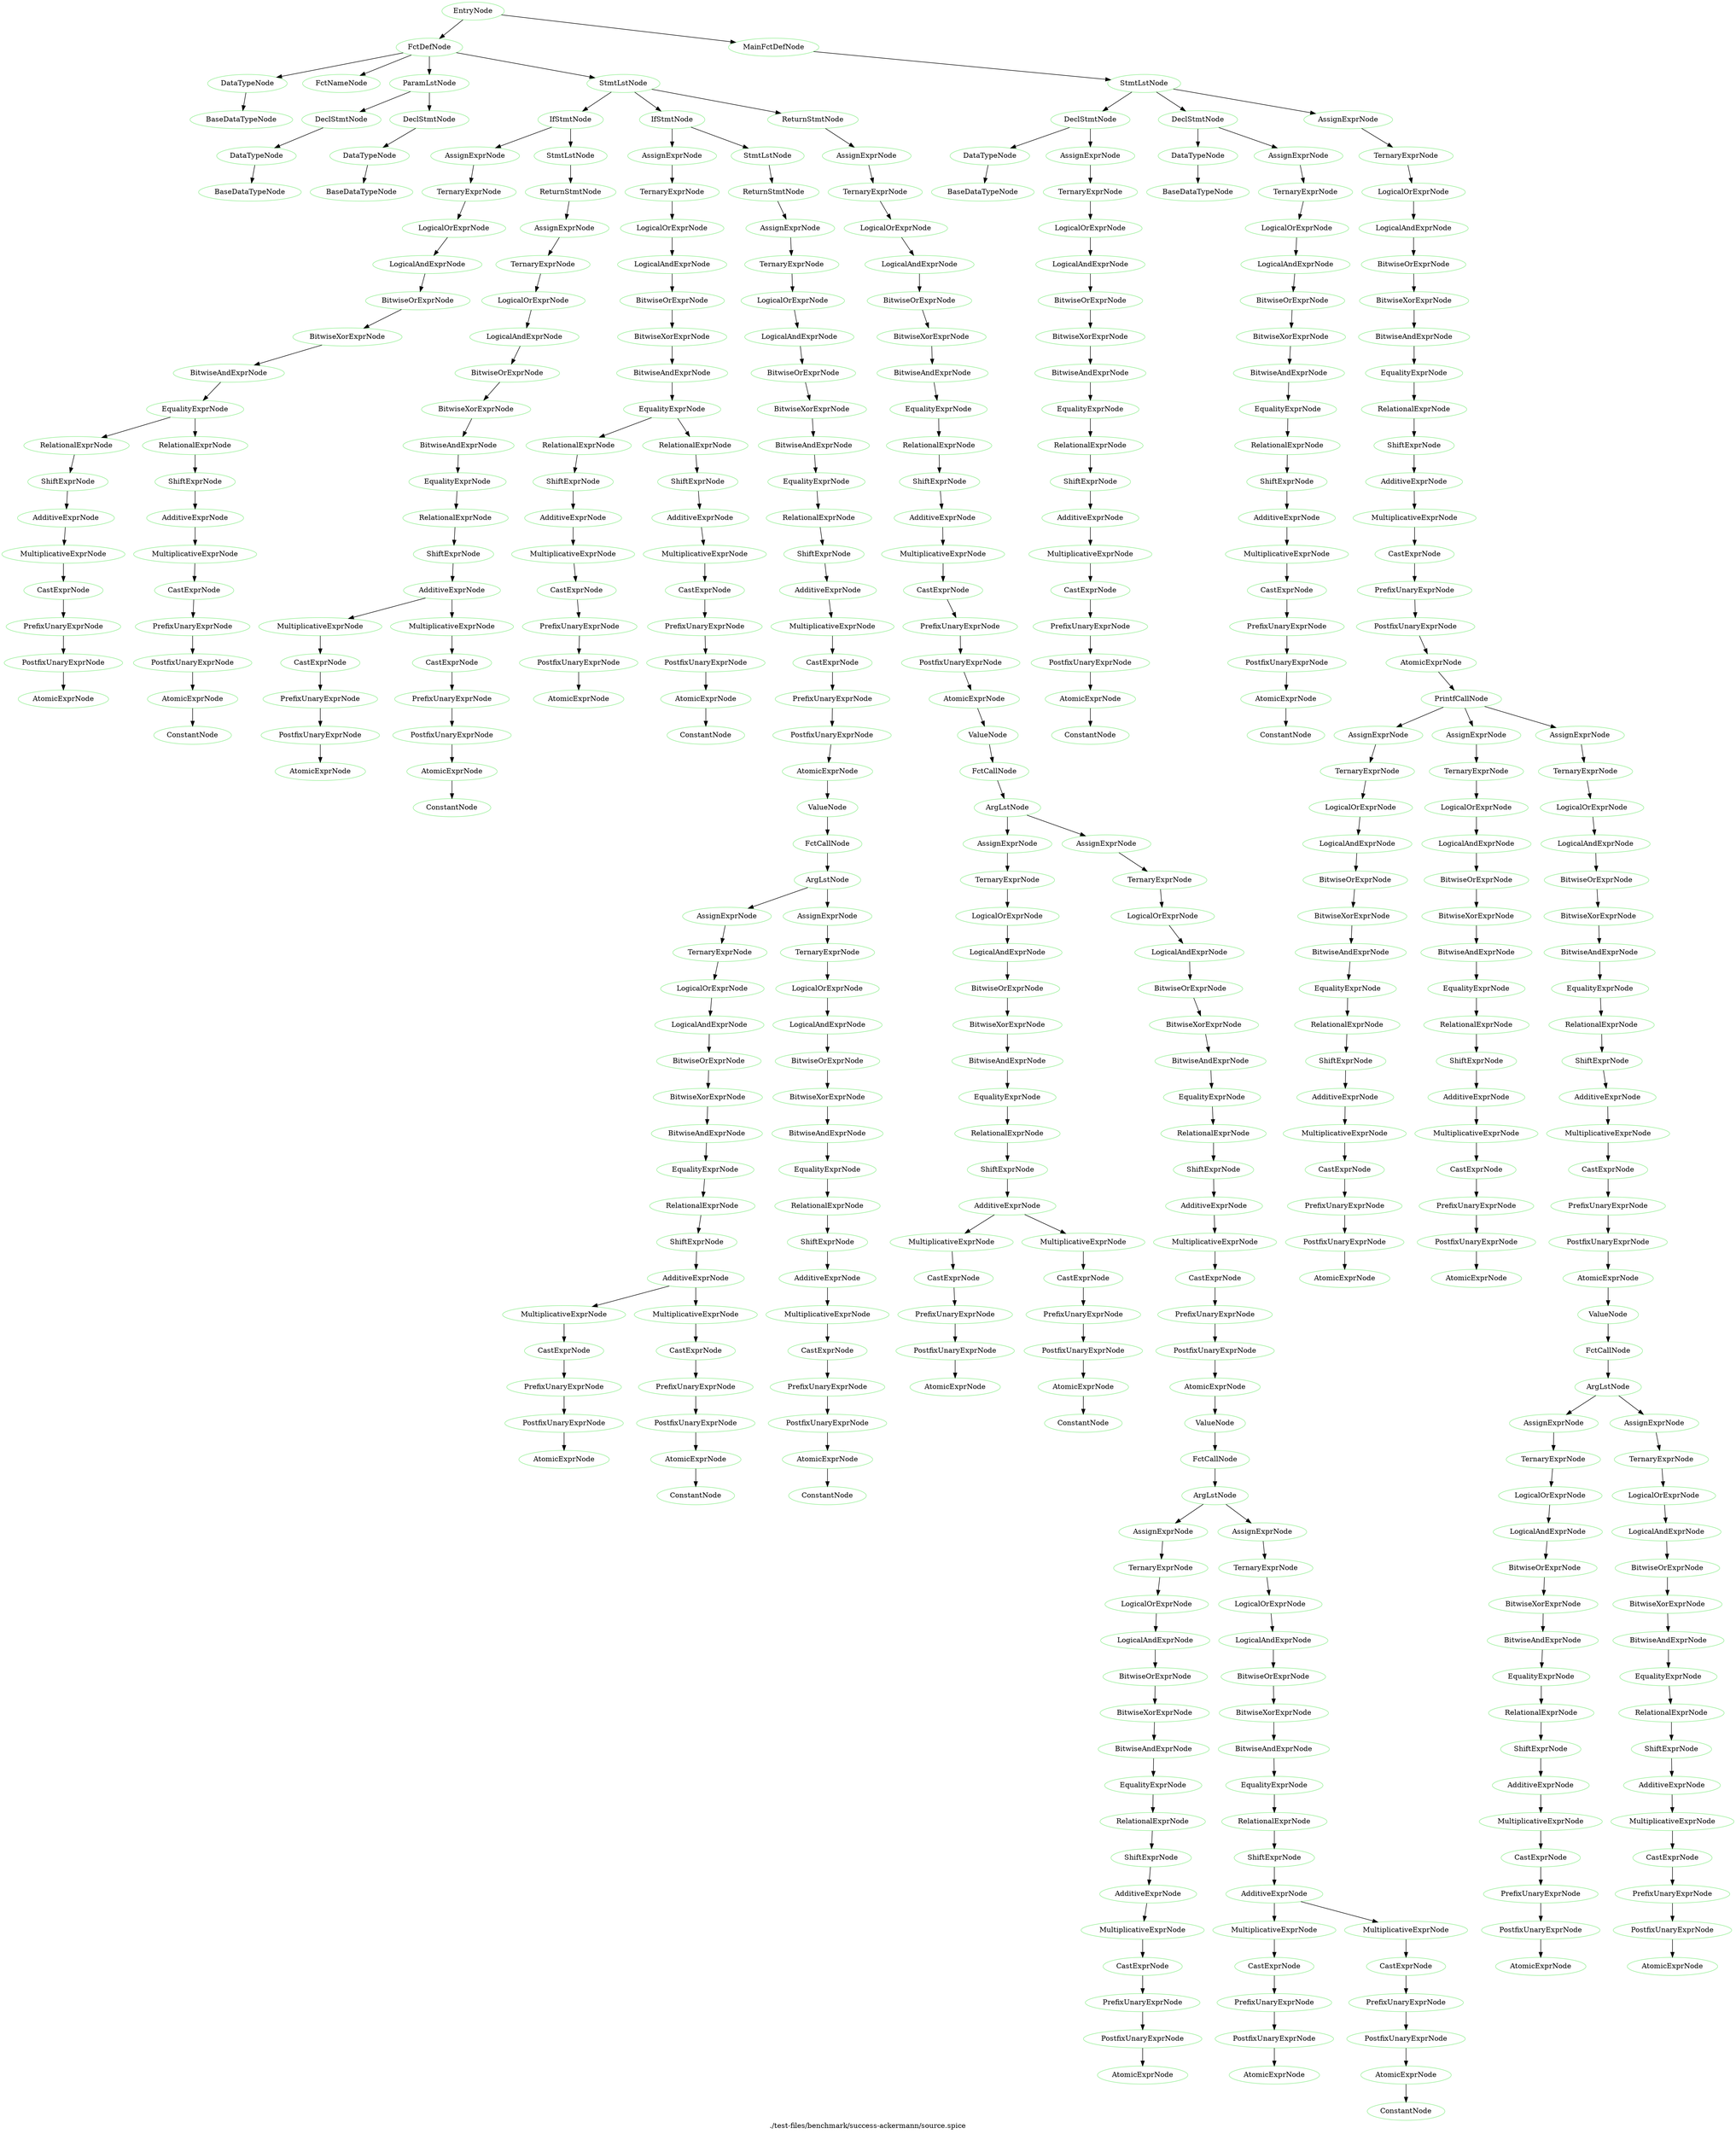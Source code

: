 digraph {
 rankdir="TB";
 label="./test-files/benchmark/success-ackermann/source.spice";
 L1C1_EntryNode [color="lightgreen",label="EntryNode"];
 L1C1_FctDefNode [color="lightgreen",label="FctDefNode"];
 L1C1_EntryNode -> L1C1_FctDefNode;
 L1C3_DataTypeNode [color="lightgreen",label="DataTypeNode"];
 L1C1_FctDefNode -> L1C3_DataTypeNode;
 L1C3_BaseDataTypeNode [color="lightgreen",label="BaseDataTypeNode"];
 L1C3_DataTypeNode -> L1C3_BaseDataTypeNode;
 L1C8_FctNameNode [color="lightgreen",label="FctNameNode"];
 L1C1_FctDefNode -> L1C8_FctNameNode;
 L1C12_ParamLstNode [color="lightgreen",label="ParamLstNode"];
 L1C1_FctDefNode -> L1C12_ParamLstNode;
 L1C12_DeclStmtNode [color="lightgreen",label="DeclStmtNode"];
 L1C12_ParamLstNode -> L1C12_DeclStmtNode;
 L1C12_DataTypeNode [color="lightgreen",label="DataTypeNode"];
 L1C12_DeclStmtNode -> L1C12_DataTypeNode;
 L1C12_BaseDataTypeNode [color="lightgreen",label="BaseDataTypeNode"];
 L1C12_DataTypeNode -> L1C12_BaseDataTypeNode;
 L1C19_DeclStmtNode [color="lightgreen",label="DeclStmtNode"];
 L1C12_ParamLstNode -> L1C19_DeclStmtNode;
 L1C19_DataTypeNode [color="lightgreen",label="DataTypeNode"];
 L1C19_DeclStmtNode -> L1C19_DataTypeNode;
 L1C19_BaseDataTypeNode [color="lightgreen",label="BaseDataTypeNode"];
 L1C19_DataTypeNode -> L1C19_BaseDataTypeNode;
 L1C26_StmtLstNode [color="lightgreen",label="StmtLstNode"];
 L1C1_FctDefNode -> L1C26_StmtLstNode;
 L2C5_IfStmtNode [color="lightgreen",label="IfStmtNode"];
 L1C26_StmtLstNode -> L2C5_IfStmtNode;
 L2C8_AssignExprNode [color="lightgreen",label="AssignExprNode"];
 L2C5_IfStmtNode -> L2C8_AssignExprNode;
 L2C8_TernaryExprNode [color="lightgreen",label="TernaryExprNode"];
 L2C8_AssignExprNode -> L2C8_TernaryExprNode;
 L2C8_LogicalOrExprNode [color="lightgreen",label="LogicalOrExprNode"];
 L2C8_TernaryExprNode -> L2C8_LogicalOrExprNode;
 L2C8_LogicalAndExprNode [color="lightgreen",label="LogicalAndExprNode"];
 L2C8_LogicalOrExprNode -> L2C8_LogicalAndExprNode;
 L2C8_BitwiseOrExprNode [color="lightgreen",label="BitwiseOrExprNode"];
 L2C8_LogicalAndExprNode -> L2C8_BitwiseOrExprNode;
 L2C8_BitwiseXorExprNode [color="lightgreen",label="BitwiseXorExprNode"];
 L2C8_BitwiseOrExprNode -> L2C8_BitwiseXorExprNode;
 L2C8_BitwiseAndExprNode [color="lightgreen",label="BitwiseAndExprNode"];
 L2C8_BitwiseXorExprNode -> L2C8_BitwiseAndExprNode;
 L2C8_EqualityExprNode [color="lightgreen",label="EqualityExprNode"];
 L2C8_BitwiseAndExprNode -> L2C8_EqualityExprNode;
 L2C8_RelationalExprNode [color="lightgreen",label="RelationalExprNode"];
 L2C8_EqualityExprNode -> L2C8_RelationalExprNode;
 L2C8_ShiftExprNode [color="lightgreen",label="ShiftExprNode"];
 L2C8_RelationalExprNode -> L2C8_ShiftExprNode;
 L2C8_AdditiveExprNode [color="lightgreen",label="AdditiveExprNode"];
 L2C8_ShiftExprNode -> L2C8_AdditiveExprNode;
 L2C8_MultiplicativeExprNode [color="lightgreen",label="MultiplicativeExprNode"];
 L2C8_AdditiveExprNode -> L2C8_MultiplicativeExprNode;
 L2C8_CastExprNode [color="lightgreen",label="CastExprNode"];
 L2C8_MultiplicativeExprNode -> L2C8_CastExprNode;
 L2C8_PrefixUnaryExprNode [color="lightgreen",label="PrefixUnaryExprNode"];
 L2C8_CastExprNode -> L2C8_PrefixUnaryExprNode;
 L2C8_PostfixUnaryExprNode [color="lightgreen",label="PostfixUnaryExprNode"];
 L2C8_PrefixUnaryExprNode -> L2C8_PostfixUnaryExprNode;
 L2C8_AtomicExprNode [color="lightgreen",label="AtomicExprNode"];
 L2C8_PostfixUnaryExprNode -> L2C8_AtomicExprNode;
 L2C13_RelationalExprNode [color="lightgreen",label="RelationalExprNode"];
 L2C8_EqualityExprNode -> L2C13_RelationalExprNode;
 L2C13_ShiftExprNode [color="lightgreen",label="ShiftExprNode"];
 L2C13_RelationalExprNode -> L2C13_ShiftExprNode;
 L2C13_AdditiveExprNode [color="lightgreen",label="AdditiveExprNode"];
 L2C13_ShiftExprNode -> L2C13_AdditiveExprNode;
 L2C13_MultiplicativeExprNode [color="lightgreen",label="MultiplicativeExprNode"];
 L2C13_AdditiveExprNode -> L2C13_MultiplicativeExprNode;
 L2C13_CastExprNode [color="lightgreen",label="CastExprNode"];
 L2C13_MultiplicativeExprNode -> L2C13_CastExprNode;
 L2C13_PrefixUnaryExprNode [color="lightgreen",label="PrefixUnaryExprNode"];
 L2C13_CastExprNode -> L2C13_PrefixUnaryExprNode;
 L2C13_PostfixUnaryExprNode [color="lightgreen",label="PostfixUnaryExprNode"];
 L2C13_PrefixUnaryExprNode -> L2C13_PostfixUnaryExprNode;
 L2C13_AtomicExprNode [color="lightgreen",label="AtomicExprNode"];
 L2C13_PostfixUnaryExprNode -> L2C13_AtomicExprNode;
 L2C13_ConstantNode [color="lightgreen",label="ConstantNode"];
 L2C13_AtomicExprNode -> L2C13_ConstantNode;
 L2C15_StmtLstNode [color="lightgreen",label="StmtLstNode"];
 L2C5_IfStmtNode -> L2C15_StmtLstNode;
 L2C17_ReturnStmtNode [color="lightgreen",label="ReturnStmtNode"];
 L2C15_StmtLstNode -> L2C17_ReturnStmtNode;
 L2C24_AssignExprNode [color="lightgreen",label="AssignExprNode"];
 L2C17_ReturnStmtNode -> L2C24_AssignExprNode;
 L2C24_TernaryExprNode [color="lightgreen",label="TernaryExprNode"];
 L2C24_AssignExprNode -> L2C24_TernaryExprNode;
 L2C24_LogicalOrExprNode [color="lightgreen",label="LogicalOrExprNode"];
 L2C24_TernaryExprNode -> L2C24_LogicalOrExprNode;
 L2C24_LogicalAndExprNode [color="lightgreen",label="LogicalAndExprNode"];
 L2C24_LogicalOrExprNode -> L2C24_LogicalAndExprNode;
 L2C24_BitwiseOrExprNode [color="lightgreen",label="BitwiseOrExprNode"];
 L2C24_LogicalAndExprNode -> L2C24_BitwiseOrExprNode;
 L2C24_BitwiseXorExprNode [color="lightgreen",label="BitwiseXorExprNode"];
 L2C24_BitwiseOrExprNode -> L2C24_BitwiseXorExprNode;
 L2C24_BitwiseAndExprNode [color="lightgreen",label="BitwiseAndExprNode"];
 L2C24_BitwiseXorExprNode -> L2C24_BitwiseAndExprNode;
 L2C24_EqualityExprNode [color="lightgreen",label="EqualityExprNode"];
 L2C24_BitwiseAndExprNode -> L2C24_EqualityExprNode;
 L2C24_RelationalExprNode [color="lightgreen",label="RelationalExprNode"];
 L2C24_EqualityExprNode -> L2C24_RelationalExprNode;
 L2C24_ShiftExprNode [color="lightgreen",label="ShiftExprNode"];
 L2C24_RelationalExprNode -> L2C24_ShiftExprNode;
 L2C24_AdditiveExprNode [color="lightgreen",label="AdditiveExprNode"];
 L2C24_ShiftExprNode -> L2C24_AdditiveExprNode;
 L2C24_MultiplicativeExprNode [color="lightgreen",label="MultiplicativeExprNode"];
 L2C24_AdditiveExprNode -> L2C24_MultiplicativeExprNode;
 L2C24_CastExprNode [color="lightgreen",label="CastExprNode"];
 L2C24_MultiplicativeExprNode -> L2C24_CastExprNode;
 L2C24_PrefixUnaryExprNode [color="lightgreen",label="PrefixUnaryExprNode"];
 L2C24_CastExprNode -> L2C24_PrefixUnaryExprNode;
 L2C24_PostfixUnaryExprNode [color="lightgreen",label="PostfixUnaryExprNode"];
 L2C24_PrefixUnaryExprNode -> L2C24_PostfixUnaryExprNode;
 L2C24_AtomicExprNode [color="lightgreen",label="AtomicExprNode"];
 L2C24_PostfixUnaryExprNode -> L2C24_AtomicExprNode;
 L2C28_MultiplicativeExprNode [color="lightgreen",label="MultiplicativeExprNode"];
 L2C24_AdditiveExprNode -> L2C28_MultiplicativeExprNode;
 L2C28_CastExprNode [color="lightgreen",label="CastExprNode"];
 L2C28_MultiplicativeExprNode -> L2C28_CastExprNode;
 L2C28_PrefixUnaryExprNode [color="lightgreen",label="PrefixUnaryExprNode"];
 L2C28_CastExprNode -> L2C28_PrefixUnaryExprNode;
 L2C28_PostfixUnaryExprNode [color="lightgreen",label="PostfixUnaryExprNode"];
 L2C28_PrefixUnaryExprNode -> L2C28_PostfixUnaryExprNode;
 L2C28_AtomicExprNode [color="lightgreen",label="AtomicExprNode"];
 L2C28_PostfixUnaryExprNode -> L2C28_AtomicExprNode;
 L2C28_ConstantNode [color="lightgreen",label="ConstantNode"];
 L2C28_AtomicExprNode -> L2C28_ConstantNode;
 L3C5_IfStmtNode [color="lightgreen",label="IfStmtNode"];
 L1C26_StmtLstNode -> L3C5_IfStmtNode;
 L3C8_AssignExprNode [color="lightgreen",label="AssignExprNode"];
 L3C5_IfStmtNode -> L3C8_AssignExprNode;
 L3C8_TernaryExprNode [color="lightgreen",label="TernaryExprNode"];
 L3C8_AssignExprNode -> L3C8_TernaryExprNode;
 L3C8_LogicalOrExprNode [color="lightgreen",label="LogicalOrExprNode"];
 L3C8_TernaryExprNode -> L3C8_LogicalOrExprNode;
 L3C8_LogicalAndExprNode [color="lightgreen",label="LogicalAndExprNode"];
 L3C8_LogicalOrExprNode -> L3C8_LogicalAndExprNode;
 L3C8_BitwiseOrExprNode [color="lightgreen",label="BitwiseOrExprNode"];
 L3C8_LogicalAndExprNode -> L3C8_BitwiseOrExprNode;
 L3C8_BitwiseXorExprNode [color="lightgreen",label="BitwiseXorExprNode"];
 L3C8_BitwiseOrExprNode -> L3C8_BitwiseXorExprNode;
 L3C8_BitwiseAndExprNode [color="lightgreen",label="BitwiseAndExprNode"];
 L3C8_BitwiseXorExprNode -> L3C8_BitwiseAndExprNode;
 L3C8_EqualityExprNode [color="lightgreen",label="EqualityExprNode"];
 L3C8_BitwiseAndExprNode -> L3C8_EqualityExprNode;
 L3C8_RelationalExprNode [color="lightgreen",label="RelationalExprNode"];
 L3C8_EqualityExprNode -> L3C8_RelationalExprNode;
 L3C8_ShiftExprNode [color="lightgreen",label="ShiftExprNode"];
 L3C8_RelationalExprNode -> L3C8_ShiftExprNode;
 L3C8_AdditiveExprNode [color="lightgreen",label="AdditiveExprNode"];
 L3C8_ShiftExprNode -> L3C8_AdditiveExprNode;
 L3C8_MultiplicativeExprNode [color="lightgreen",label="MultiplicativeExprNode"];
 L3C8_AdditiveExprNode -> L3C8_MultiplicativeExprNode;
 L3C8_CastExprNode [color="lightgreen",label="CastExprNode"];
 L3C8_MultiplicativeExprNode -> L3C8_CastExprNode;
 L3C8_PrefixUnaryExprNode [color="lightgreen",label="PrefixUnaryExprNode"];
 L3C8_CastExprNode -> L3C8_PrefixUnaryExprNode;
 L3C8_PostfixUnaryExprNode [color="lightgreen",label="PostfixUnaryExprNode"];
 L3C8_PrefixUnaryExprNode -> L3C8_PostfixUnaryExprNode;
 L3C8_AtomicExprNode [color="lightgreen",label="AtomicExprNode"];
 L3C8_PostfixUnaryExprNode -> L3C8_AtomicExprNode;
 L3C13_RelationalExprNode [color="lightgreen",label="RelationalExprNode"];
 L3C8_EqualityExprNode -> L3C13_RelationalExprNode;
 L3C13_ShiftExprNode [color="lightgreen",label="ShiftExprNode"];
 L3C13_RelationalExprNode -> L3C13_ShiftExprNode;
 L3C13_AdditiveExprNode [color="lightgreen",label="AdditiveExprNode"];
 L3C13_ShiftExprNode -> L3C13_AdditiveExprNode;
 L3C13_MultiplicativeExprNode [color="lightgreen",label="MultiplicativeExprNode"];
 L3C13_AdditiveExprNode -> L3C13_MultiplicativeExprNode;
 L3C13_CastExprNode [color="lightgreen",label="CastExprNode"];
 L3C13_MultiplicativeExprNode -> L3C13_CastExprNode;
 L3C13_PrefixUnaryExprNode [color="lightgreen",label="PrefixUnaryExprNode"];
 L3C13_CastExprNode -> L3C13_PrefixUnaryExprNode;
 L3C13_PostfixUnaryExprNode [color="lightgreen",label="PostfixUnaryExprNode"];
 L3C13_PrefixUnaryExprNode -> L3C13_PostfixUnaryExprNode;
 L3C13_AtomicExprNode [color="lightgreen",label="AtomicExprNode"];
 L3C13_PostfixUnaryExprNode -> L3C13_AtomicExprNode;
 L3C13_ConstantNode [color="lightgreen",label="ConstantNode"];
 L3C13_AtomicExprNode -> L3C13_ConstantNode;
 L3C15_StmtLstNode [color="lightgreen",label="StmtLstNode"];
 L3C5_IfStmtNode -> L3C15_StmtLstNode;
 L3C17_ReturnStmtNode [color="lightgreen",label="ReturnStmtNode"];
 L3C15_StmtLstNode -> L3C17_ReturnStmtNode;
 L3C24_AssignExprNode [color="lightgreen",label="AssignExprNode"];
 L3C17_ReturnStmtNode -> L3C24_AssignExprNode;
 L3C24_TernaryExprNode [color="lightgreen",label="TernaryExprNode"];
 L3C24_AssignExprNode -> L3C24_TernaryExprNode;
 L3C24_LogicalOrExprNode [color="lightgreen",label="LogicalOrExprNode"];
 L3C24_TernaryExprNode -> L3C24_LogicalOrExprNode;
 L3C24_LogicalAndExprNode [color="lightgreen",label="LogicalAndExprNode"];
 L3C24_LogicalOrExprNode -> L3C24_LogicalAndExprNode;
 L3C24_BitwiseOrExprNode [color="lightgreen",label="BitwiseOrExprNode"];
 L3C24_LogicalAndExprNode -> L3C24_BitwiseOrExprNode;
 L3C24_BitwiseXorExprNode [color="lightgreen",label="BitwiseXorExprNode"];
 L3C24_BitwiseOrExprNode -> L3C24_BitwiseXorExprNode;
 L3C24_BitwiseAndExprNode [color="lightgreen",label="BitwiseAndExprNode"];
 L3C24_BitwiseXorExprNode -> L3C24_BitwiseAndExprNode;
 L3C24_EqualityExprNode [color="lightgreen",label="EqualityExprNode"];
 L3C24_BitwiseAndExprNode -> L3C24_EqualityExprNode;
 L3C24_RelationalExprNode [color="lightgreen",label="RelationalExprNode"];
 L3C24_EqualityExprNode -> L3C24_RelationalExprNode;
 L3C24_ShiftExprNode [color="lightgreen",label="ShiftExprNode"];
 L3C24_RelationalExprNode -> L3C24_ShiftExprNode;
 L3C24_AdditiveExprNode [color="lightgreen",label="AdditiveExprNode"];
 L3C24_ShiftExprNode -> L3C24_AdditiveExprNode;
 L3C24_MultiplicativeExprNode [color="lightgreen",label="MultiplicativeExprNode"];
 L3C24_AdditiveExprNode -> L3C24_MultiplicativeExprNode;
 L3C24_CastExprNode [color="lightgreen",label="CastExprNode"];
 L3C24_MultiplicativeExprNode -> L3C24_CastExprNode;
 L3C24_PrefixUnaryExprNode [color="lightgreen",label="PrefixUnaryExprNode"];
 L3C24_CastExprNode -> L3C24_PrefixUnaryExprNode;
 L3C24_PostfixUnaryExprNode [color="lightgreen",label="PostfixUnaryExprNode"];
 L3C24_PrefixUnaryExprNode -> L3C24_PostfixUnaryExprNode;
 L3C24_AtomicExprNode [color="lightgreen",label="AtomicExprNode"];
 L3C24_PostfixUnaryExprNode -> L3C24_AtomicExprNode;
 L3C24_ValueNode [color="lightgreen",label="ValueNode"];
 L3C24_AtomicExprNode -> L3C24_ValueNode;
 L3C24_FctCallNode [color="lightgreen",label="FctCallNode"];
 L3C24_ValueNode -> L3C24_FctCallNode;
 L3C28_ArgLstNode [color="lightgreen",label="ArgLstNode"];
 L3C24_FctCallNode -> L3C28_ArgLstNode;
 L3C28_AssignExprNode [color="lightgreen",label="AssignExprNode"];
 L3C28_ArgLstNode -> L3C28_AssignExprNode;
 L3C28_TernaryExprNode [color="lightgreen",label="TernaryExprNode"];
 L3C28_AssignExprNode -> L3C28_TernaryExprNode;
 L3C28_LogicalOrExprNode [color="lightgreen",label="LogicalOrExprNode"];
 L3C28_TernaryExprNode -> L3C28_LogicalOrExprNode;
 L3C28_LogicalAndExprNode [color="lightgreen",label="LogicalAndExprNode"];
 L3C28_LogicalOrExprNode -> L3C28_LogicalAndExprNode;
 L3C28_BitwiseOrExprNode [color="lightgreen",label="BitwiseOrExprNode"];
 L3C28_LogicalAndExprNode -> L3C28_BitwiseOrExprNode;
 L3C28_BitwiseXorExprNode [color="lightgreen",label="BitwiseXorExprNode"];
 L3C28_BitwiseOrExprNode -> L3C28_BitwiseXorExprNode;
 L3C28_BitwiseAndExprNode [color="lightgreen",label="BitwiseAndExprNode"];
 L3C28_BitwiseXorExprNode -> L3C28_BitwiseAndExprNode;
 L3C28_EqualityExprNode [color="lightgreen",label="EqualityExprNode"];
 L3C28_BitwiseAndExprNode -> L3C28_EqualityExprNode;
 L3C28_RelationalExprNode [color="lightgreen",label="RelationalExprNode"];
 L3C28_EqualityExprNode -> L3C28_RelationalExprNode;
 L3C28_ShiftExprNode [color="lightgreen",label="ShiftExprNode"];
 L3C28_RelationalExprNode -> L3C28_ShiftExprNode;
 L3C28_AdditiveExprNode [color="lightgreen",label="AdditiveExprNode"];
 L3C28_ShiftExprNode -> L3C28_AdditiveExprNode;
 L3C28_MultiplicativeExprNode [color="lightgreen",label="MultiplicativeExprNode"];
 L3C28_AdditiveExprNode -> L3C28_MultiplicativeExprNode;
 L3C28_CastExprNode [color="lightgreen",label="CastExprNode"];
 L3C28_MultiplicativeExprNode -> L3C28_CastExprNode;
 L3C28_PrefixUnaryExprNode [color="lightgreen",label="PrefixUnaryExprNode"];
 L3C28_CastExprNode -> L3C28_PrefixUnaryExprNode;
 L3C28_PostfixUnaryExprNode [color="lightgreen",label="PostfixUnaryExprNode"];
 L3C28_PrefixUnaryExprNode -> L3C28_PostfixUnaryExprNode;
 L3C28_AtomicExprNode [color="lightgreen",label="AtomicExprNode"];
 L3C28_PostfixUnaryExprNode -> L3C28_AtomicExprNode;
 L3C32_MultiplicativeExprNode [color="lightgreen",label="MultiplicativeExprNode"];
 L3C28_AdditiveExprNode -> L3C32_MultiplicativeExprNode;
 L3C32_CastExprNode [color="lightgreen",label="CastExprNode"];
 L3C32_MultiplicativeExprNode -> L3C32_CastExprNode;
 L3C32_PrefixUnaryExprNode [color="lightgreen",label="PrefixUnaryExprNode"];
 L3C32_CastExprNode -> L3C32_PrefixUnaryExprNode;
 L3C32_PostfixUnaryExprNode [color="lightgreen",label="PostfixUnaryExprNode"];
 L3C32_PrefixUnaryExprNode -> L3C32_PostfixUnaryExprNode;
 L3C32_AtomicExprNode [color="lightgreen",label="AtomicExprNode"];
 L3C32_PostfixUnaryExprNode -> L3C32_AtomicExprNode;
 L3C32_ConstantNode [color="lightgreen",label="ConstantNode"];
 L3C32_AtomicExprNode -> L3C32_ConstantNode;
 L3C35_AssignExprNode [color="lightgreen",label="AssignExprNode"];
 L3C28_ArgLstNode -> L3C35_AssignExprNode;
 L3C35_TernaryExprNode [color="lightgreen",label="TernaryExprNode"];
 L3C35_AssignExprNode -> L3C35_TernaryExprNode;
 L3C35_LogicalOrExprNode [color="lightgreen",label="LogicalOrExprNode"];
 L3C35_TernaryExprNode -> L3C35_LogicalOrExprNode;
 L3C35_LogicalAndExprNode [color="lightgreen",label="LogicalAndExprNode"];
 L3C35_LogicalOrExprNode -> L3C35_LogicalAndExprNode;
 L3C35_BitwiseOrExprNode [color="lightgreen",label="BitwiseOrExprNode"];
 L3C35_LogicalAndExprNode -> L3C35_BitwiseOrExprNode;
 L3C35_BitwiseXorExprNode [color="lightgreen",label="BitwiseXorExprNode"];
 L3C35_BitwiseOrExprNode -> L3C35_BitwiseXorExprNode;
 L3C35_BitwiseAndExprNode [color="lightgreen",label="BitwiseAndExprNode"];
 L3C35_BitwiseXorExprNode -> L3C35_BitwiseAndExprNode;
 L3C35_EqualityExprNode [color="lightgreen",label="EqualityExprNode"];
 L3C35_BitwiseAndExprNode -> L3C35_EqualityExprNode;
 L3C35_RelationalExprNode [color="lightgreen",label="RelationalExprNode"];
 L3C35_EqualityExprNode -> L3C35_RelationalExprNode;
 L3C35_ShiftExprNode [color="lightgreen",label="ShiftExprNode"];
 L3C35_RelationalExprNode -> L3C35_ShiftExprNode;
 L3C35_AdditiveExprNode [color="lightgreen",label="AdditiveExprNode"];
 L3C35_ShiftExprNode -> L3C35_AdditiveExprNode;
 L3C35_MultiplicativeExprNode [color="lightgreen",label="MultiplicativeExprNode"];
 L3C35_AdditiveExprNode -> L3C35_MultiplicativeExprNode;
 L3C35_CastExprNode [color="lightgreen",label="CastExprNode"];
 L3C35_MultiplicativeExprNode -> L3C35_CastExprNode;
 L3C35_PrefixUnaryExprNode [color="lightgreen",label="PrefixUnaryExprNode"];
 L3C35_CastExprNode -> L3C35_PrefixUnaryExprNode;
 L3C35_PostfixUnaryExprNode [color="lightgreen",label="PostfixUnaryExprNode"];
 L3C35_PrefixUnaryExprNode -> L3C35_PostfixUnaryExprNode;
 L3C35_AtomicExprNode [color="lightgreen",label="AtomicExprNode"];
 L3C35_PostfixUnaryExprNode -> L3C35_AtomicExprNode;
 L3C35_ConstantNode [color="lightgreen",label="ConstantNode"];
 L3C35_AtomicExprNode -> L3C35_ConstantNode;
 L4C5_ReturnStmtNode [color="lightgreen",label="ReturnStmtNode"];
 L1C26_StmtLstNode -> L4C5_ReturnStmtNode;
 L4C12_AssignExprNode [color="lightgreen",label="AssignExprNode"];
 L4C5_ReturnStmtNode -> L4C12_AssignExprNode;
 L4C12_TernaryExprNode [color="lightgreen",label="TernaryExprNode"];
 L4C12_AssignExprNode -> L4C12_TernaryExprNode;
 L4C12_LogicalOrExprNode [color="lightgreen",label="LogicalOrExprNode"];
 L4C12_TernaryExprNode -> L4C12_LogicalOrExprNode;
 L4C12_LogicalAndExprNode [color="lightgreen",label="LogicalAndExprNode"];
 L4C12_LogicalOrExprNode -> L4C12_LogicalAndExprNode;
 L4C12_BitwiseOrExprNode [color="lightgreen",label="BitwiseOrExprNode"];
 L4C12_LogicalAndExprNode -> L4C12_BitwiseOrExprNode;
 L4C12_BitwiseXorExprNode [color="lightgreen",label="BitwiseXorExprNode"];
 L4C12_BitwiseOrExprNode -> L4C12_BitwiseXorExprNode;
 L4C12_BitwiseAndExprNode [color="lightgreen",label="BitwiseAndExprNode"];
 L4C12_BitwiseXorExprNode -> L4C12_BitwiseAndExprNode;
 L4C12_EqualityExprNode [color="lightgreen",label="EqualityExprNode"];
 L4C12_BitwiseAndExprNode -> L4C12_EqualityExprNode;
 L4C12_RelationalExprNode [color="lightgreen",label="RelationalExprNode"];
 L4C12_EqualityExprNode -> L4C12_RelationalExprNode;
 L4C12_ShiftExprNode [color="lightgreen",label="ShiftExprNode"];
 L4C12_RelationalExprNode -> L4C12_ShiftExprNode;
 L4C12_AdditiveExprNode [color="lightgreen",label="AdditiveExprNode"];
 L4C12_ShiftExprNode -> L4C12_AdditiveExprNode;
 L4C12_MultiplicativeExprNode [color="lightgreen",label="MultiplicativeExprNode"];
 L4C12_AdditiveExprNode -> L4C12_MultiplicativeExprNode;
 L4C12_CastExprNode [color="lightgreen",label="CastExprNode"];
 L4C12_MultiplicativeExprNode -> L4C12_CastExprNode;
 L4C12_PrefixUnaryExprNode [color="lightgreen",label="PrefixUnaryExprNode"];
 L4C12_CastExprNode -> L4C12_PrefixUnaryExprNode;
 L4C12_PostfixUnaryExprNode [color="lightgreen",label="PostfixUnaryExprNode"];
 L4C12_PrefixUnaryExprNode -> L4C12_PostfixUnaryExprNode;
 L4C12_AtomicExprNode [color="lightgreen",label="AtomicExprNode"];
 L4C12_PostfixUnaryExprNode -> L4C12_AtomicExprNode;
 L4C12_ValueNode [color="lightgreen",label="ValueNode"];
 L4C12_AtomicExprNode -> L4C12_ValueNode;
 L4C12_FctCallNode [color="lightgreen",label="FctCallNode"];
 L4C12_ValueNode -> L4C12_FctCallNode;
 L4C16_ArgLstNode [color="lightgreen",label="ArgLstNode"];
 L4C12_FctCallNode -> L4C16_ArgLstNode;
 L4C16_AssignExprNode [color="lightgreen",label="AssignExprNode"];
 L4C16_ArgLstNode -> L4C16_AssignExprNode;
 L4C16_TernaryExprNode [color="lightgreen",label="TernaryExprNode"];
 L4C16_AssignExprNode -> L4C16_TernaryExprNode;
 L4C16_LogicalOrExprNode [color="lightgreen",label="LogicalOrExprNode"];
 L4C16_TernaryExprNode -> L4C16_LogicalOrExprNode;
 L4C16_LogicalAndExprNode [color="lightgreen",label="LogicalAndExprNode"];
 L4C16_LogicalOrExprNode -> L4C16_LogicalAndExprNode;
 L4C16_BitwiseOrExprNode [color="lightgreen",label="BitwiseOrExprNode"];
 L4C16_LogicalAndExprNode -> L4C16_BitwiseOrExprNode;
 L4C16_BitwiseXorExprNode [color="lightgreen",label="BitwiseXorExprNode"];
 L4C16_BitwiseOrExprNode -> L4C16_BitwiseXorExprNode;
 L4C16_BitwiseAndExprNode [color="lightgreen",label="BitwiseAndExprNode"];
 L4C16_BitwiseXorExprNode -> L4C16_BitwiseAndExprNode;
 L4C16_EqualityExprNode [color="lightgreen",label="EqualityExprNode"];
 L4C16_BitwiseAndExprNode -> L4C16_EqualityExprNode;
 L4C16_RelationalExprNode [color="lightgreen",label="RelationalExprNode"];
 L4C16_EqualityExprNode -> L4C16_RelationalExprNode;
 L4C16_ShiftExprNode [color="lightgreen",label="ShiftExprNode"];
 L4C16_RelationalExprNode -> L4C16_ShiftExprNode;
 L4C16_AdditiveExprNode [color="lightgreen",label="AdditiveExprNode"];
 L4C16_ShiftExprNode -> L4C16_AdditiveExprNode;
 L4C16_MultiplicativeExprNode [color="lightgreen",label="MultiplicativeExprNode"];
 L4C16_AdditiveExprNode -> L4C16_MultiplicativeExprNode;
 L4C16_CastExprNode [color="lightgreen",label="CastExprNode"];
 L4C16_MultiplicativeExprNode -> L4C16_CastExprNode;
 L4C16_PrefixUnaryExprNode [color="lightgreen",label="PrefixUnaryExprNode"];
 L4C16_CastExprNode -> L4C16_PrefixUnaryExprNode;
 L4C16_PostfixUnaryExprNode [color="lightgreen",label="PostfixUnaryExprNode"];
 L4C16_PrefixUnaryExprNode -> L4C16_PostfixUnaryExprNode;
 L4C16_AtomicExprNode [color="lightgreen",label="AtomicExprNode"];
 L4C16_PostfixUnaryExprNode -> L4C16_AtomicExprNode;
 L4C20_MultiplicativeExprNode [color="lightgreen",label="MultiplicativeExprNode"];
 L4C16_AdditiveExprNode -> L4C20_MultiplicativeExprNode;
 L4C20_CastExprNode [color="lightgreen",label="CastExprNode"];
 L4C20_MultiplicativeExprNode -> L4C20_CastExprNode;
 L4C20_PrefixUnaryExprNode [color="lightgreen",label="PrefixUnaryExprNode"];
 L4C20_CastExprNode -> L4C20_PrefixUnaryExprNode;
 L4C20_PostfixUnaryExprNode [color="lightgreen",label="PostfixUnaryExprNode"];
 L4C20_PrefixUnaryExprNode -> L4C20_PostfixUnaryExprNode;
 L4C20_AtomicExprNode [color="lightgreen",label="AtomicExprNode"];
 L4C20_PostfixUnaryExprNode -> L4C20_AtomicExprNode;
 L4C20_ConstantNode [color="lightgreen",label="ConstantNode"];
 L4C20_AtomicExprNode -> L4C20_ConstantNode;
 L4C23_AssignExprNode [color="lightgreen",label="AssignExprNode"];
 L4C16_ArgLstNode -> L4C23_AssignExprNode;
 L4C23_TernaryExprNode [color="lightgreen",label="TernaryExprNode"];
 L4C23_AssignExprNode -> L4C23_TernaryExprNode;
 L4C23_LogicalOrExprNode [color="lightgreen",label="LogicalOrExprNode"];
 L4C23_TernaryExprNode -> L4C23_LogicalOrExprNode;
 L4C23_LogicalAndExprNode [color="lightgreen",label="LogicalAndExprNode"];
 L4C23_LogicalOrExprNode -> L4C23_LogicalAndExprNode;
 L4C23_BitwiseOrExprNode [color="lightgreen",label="BitwiseOrExprNode"];
 L4C23_LogicalAndExprNode -> L4C23_BitwiseOrExprNode;
 L4C23_BitwiseXorExprNode [color="lightgreen",label="BitwiseXorExprNode"];
 L4C23_BitwiseOrExprNode -> L4C23_BitwiseXorExprNode;
 L4C23_BitwiseAndExprNode [color="lightgreen",label="BitwiseAndExprNode"];
 L4C23_BitwiseXorExprNode -> L4C23_BitwiseAndExprNode;
 L4C23_EqualityExprNode [color="lightgreen",label="EqualityExprNode"];
 L4C23_BitwiseAndExprNode -> L4C23_EqualityExprNode;
 L4C23_RelationalExprNode [color="lightgreen",label="RelationalExprNode"];
 L4C23_EqualityExprNode -> L4C23_RelationalExprNode;
 L4C23_ShiftExprNode [color="lightgreen",label="ShiftExprNode"];
 L4C23_RelationalExprNode -> L4C23_ShiftExprNode;
 L4C23_AdditiveExprNode [color="lightgreen",label="AdditiveExprNode"];
 L4C23_ShiftExprNode -> L4C23_AdditiveExprNode;
 L4C23_MultiplicativeExprNode [color="lightgreen",label="MultiplicativeExprNode"];
 L4C23_AdditiveExprNode -> L4C23_MultiplicativeExprNode;
 L4C23_CastExprNode [color="lightgreen",label="CastExprNode"];
 L4C23_MultiplicativeExprNode -> L4C23_CastExprNode;
 L4C23_PrefixUnaryExprNode [color="lightgreen",label="PrefixUnaryExprNode"];
 L4C23_CastExprNode -> L4C23_PrefixUnaryExprNode;
 L4C23_PostfixUnaryExprNode [color="lightgreen",label="PostfixUnaryExprNode"];
 L4C23_PrefixUnaryExprNode -> L4C23_PostfixUnaryExprNode;
 L4C23_AtomicExprNode [color="lightgreen",label="AtomicExprNode"];
 L4C23_PostfixUnaryExprNode -> L4C23_AtomicExprNode;
 L4C23_ValueNode [color="lightgreen",label="ValueNode"];
 L4C23_AtomicExprNode -> L4C23_ValueNode;
 L4C23_FctCallNode [color="lightgreen",label="FctCallNode"];
 L4C23_ValueNode -> L4C23_FctCallNode;
 L4C27_ArgLstNode [color="lightgreen",label="ArgLstNode"];
 L4C23_FctCallNode -> L4C27_ArgLstNode;
 L4C27_AssignExprNode [color="lightgreen",label="AssignExprNode"];
 L4C27_ArgLstNode -> L4C27_AssignExprNode;
 L4C27_TernaryExprNode [color="lightgreen",label="TernaryExprNode"];
 L4C27_AssignExprNode -> L4C27_TernaryExprNode;
 L4C27_LogicalOrExprNode [color="lightgreen",label="LogicalOrExprNode"];
 L4C27_TernaryExprNode -> L4C27_LogicalOrExprNode;
 L4C27_LogicalAndExprNode [color="lightgreen",label="LogicalAndExprNode"];
 L4C27_LogicalOrExprNode -> L4C27_LogicalAndExprNode;
 L4C27_BitwiseOrExprNode [color="lightgreen",label="BitwiseOrExprNode"];
 L4C27_LogicalAndExprNode -> L4C27_BitwiseOrExprNode;
 L4C27_BitwiseXorExprNode [color="lightgreen",label="BitwiseXorExprNode"];
 L4C27_BitwiseOrExprNode -> L4C27_BitwiseXorExprNode;
 L4C27_BitwiseAndExprNode [color="lightgreen",label="BitwiseAndExprNode"];
 L4C27_BitwiseXorExprNode -> L4C27_BitwiseAndExprNode;
 L4C27_EqualityExprNode [color="lightgreen",label="EqualityExprNode"];
 L4C27_BitwiseAndExprNode -> L4C27_EqualityExprNode;
 L4C27_RelationalExprNode [color="lightgreen",label="RelationalExprNode"];
 L4C27_EqualityExprNode -> L4C27_RelationalExprNode;
 L4C27_ShiftExprNode [color="lightgreen",label="ShiftExprNode"];
 L4C27_RelationalExprNode -> L4C27_ShiftExprNode;
 L4C27_AdditiveExprNode [color="lightgreen",label="AdditiveExprNode"];
 L4C27_ShiftExprNode -> L4C27_AdditiveExprNode;
 L4C27_MultiplicativeExprNode [color="lightgreen",label="MultiplicativeExprNode"];
 L4C27_AdditiveExprNode -> L4C27_MultiplicativeExprNode;
 L4C27_CastExprNode [color="lightgreen",label="CastExprNode"];
 L4C27_MultiplicativeExprNode -> L4C27_CastExprNode;
 L4C27_PrefixUnaryExprNode [color="lightgreen",label="PrefixUnaryExprNode"];
 L4C27_CastExprNode -> L4C27_PrefixUnaryExprNode;
 L4C27_PostfixUnaryExprNode [color="lightgreen",label="PostfixUnaryExprNode"];
 L4C27_PrefixUnaryExprNode -> L4C27_PostfixUnaryExprNode;
 L4C27_AtomicExprNode [color="lightgreen",label="AtomicExprNode"];
 L4C27_PostfixUnaryExprNode -> L4C27_AtomicExprNode;
 L4C30_AssignExprNode [color="lightgreen",label="AssignExprNode"];
 L4C27_ArgLstNode -> L4C30_AssignExprNode;
 L4C30_TernaryExprNode [color="lightgreen",label="TernaryExprNode"];
 L4C30_AssignExprNode -> L4C30_TernaryExprNode;
 L4C30_LogicalOrExprNode [color="lightgreen",label="LogicalOrExprNode"];
 L4C30_TernaryExprNode -> L4C30_LogicalOrExprNode;
 L4C30_LogicalAndExprNode [color="lightgreen",label="LogicalAndExprNode"];
 L4C30_LogicalOrExprNode -> L4C30_LogicalAndExprNode;
 L4C30_BitwiseOrExprNode [color="lightgreen",label="BitwiseOrExprNode"];
 L4C30_LogicalAndExprNode -> L4C30_BitwiseOrExprNode;
 L4C30_BitwiseXorExprNode [color="lightgreen",label="BitwiseXorExprNode"];
 L4C30_BitwiseOrExprNode -> L4C30_BitwiseXorExprNode;
 L4C30_BitwiseAndExprNode [color="lightgreen",label="BitwiseAndExprNode"];
 L4C30_BitwiseXorExprNode -> L4C30_BitwiseAndExprNode;
 L4C30_EqualityExprNode [color="lightgreen",label="EqualityExprNode"];
 L4C30_BitwiseAndExprNode -> L4C30_EqualityExprNode;
 L4C30_RelationalExprNode [color="lightgreen",label="RelationalExprNode"];
 L4C30_EqualityExprNode -> L4C30_RelationalExprNode;
 L4C30_ShiftExprNode [color="lightgreen",label="ShiftExprNode"];
 L4C30_RelationalExprNode -> L4C30_ShiftExprNode;
 L4C30_AdditiveExprNode [color="lightgreen",label="AdditiveExprNode"];
 L4C30_ShiftExprNode -> L4C30_AdditiveExprNode;
 L4C30_MultiplicativeExprNode [color="lightgreen",label="MultiplicativeExprNode"];
 L4C30_AdditiveExprNode -> L4C30_MultiplicativeExprNode;
 L4C30_CastExprNode [color="lightgreen",label="CastExprNode"];
 L4C30_MultiplicativeExprNode -> L4C30_CastExprNode;
 L4C30_PrefixUnaryExprNode [color="lightgreen",label="PrefixUnaryExprNode"];
 L4C30_CastExprNode -> L4C30_PrefixUnaryExprNode;
 L4C30_PostfixUnaryExprNode [color="lightgreen",label="PostfixUnaryExprNode"];
 L4C30_PrefixUnaryExprNode -> L4C30_PostfixUnaryExprNode;
 L4C30_AtomicExprNode [color="lightgreen",label="AtomicExprNode"];
 L4C30_PostfixUnaryExprNode -> L4C30_AtomicExprNode;
 L4C34_MultiplicativeExprNode [color="lightgreen",label="MultiplicativeExprNode"];
 L4C30_AdditiveExprNode -> L4C34_MultiplicativeExprNode;
 L4C34_CastExprNode [color="lightgreen",label="CastExprNode"];
 L4C34_MultiplicativeExprNode -> L4C34_CastExprNode;
 L4C34_PrefixUnaryExprNode [color="lightgreen",label="PrefixUnaryExprNode"];
 L4C34_CastExprNode -> L4C34_PrefixUnaryExprNode;
 L4C34_PostfixUnaryExprNode [color="lightgreen",label="PostfixUnaryExprNode"];
 L4C34_PrefixUnaryExprNode -> L4C34_PostfixUnaryExprNode;
 L4C34_AtomicExprNode [color="lightgreen",label="AtomicExprNode"];
 L4C34_PostfixUnaryExprNode -> L4C34_AtomicExprNode;
 L4C34_ConstantNode [color="lightgreen",label="ConstantNode"];
 L4C34_AtomicExprNode -> L4C34_ConstantNode;
 L7C1_MainFctDefNode [color="lightgreen",label="MainFctDefNode"];
 L1C1_EntryNode -> L7C1_MainFctDefNode;
 L7C15_StmtLstNode [color="lightgreen",label="StmtLstNode"];
 L7C1_MainFctDefNode -> L7C15_StmtLstNode;
 L8C5_DeclStmtNode [color="lightgreen",label="DeclStmtNode"];
 L7C15_StmtLstNode -> L8C5_DeclStmtNode;
 L8C5_DataTypeNode [color="lightgreen",label="DataTypeNode"];
 L8C5_DeclStmtNode -> L8C5_DataTypeNode;
 L8C5_BaseDataTypeNode [color="lightgreen",label="BaseDataTypeNode"];
 L8C5_DataTypeNode -> L8C5_BaseDataTypeNode;
 L8C17_AssignExprNode [color="lightgreen",label="AssignExprNode"];
 L8C5_DeclStmtNode -> L8C17_AssignExprNode;
 L8C17_TernaryExprNode [color="lightgreen",label="TernaryExprNode"];
 L8C17_AssignExprNode -> L8C17_TernaryExprNode;
 L8C17_LogicalOrExprNode [color="lightgreen",label="LogicalOrExprNode"];
 L8C17_TernaryExprNode -> L8C17_LogicalOrExprNode;
 L8C17_LogicalAndExprNode [color="lightgreen",label="LogicalAndExprNode"];
 L8C17_LogicalOrExprNode -> L8C17_LogicalAndExprNode;
 L8C17_BitwiseOrExprNode [color="lightgreen",label="BitwiseOrExprNode"];
 L8C17_LogicalAndExprNode -> L8C17_BitwiseOrExprNode;
 L8C17_BitwiseXorExprNode [color="lightgreen",label="BitwiseXorExprNode"];
 L8C17_BitwiseOrExprNode -> L8C17_BitwiseXorExprNode;
 L8C17_BitwiseAndExprNode [color="lightgreen",label="BitwiseAndExprNode"];
 L8C17_BitwiseXorExprNode -> L8C17_BitwiseAndExprNode;
 L8C17_EqualityExprNode [color="lightgreen",label="EqualityExprNode"];
 L8C17_BitwiseAndExprNode -> L8C17_EqualityExprNode;
 L8C17_RelationalExprNode [color="lightgreen",label="RelationalExprNode"];
 L8C17_EqualityExprNode -> L8C17_RelationalExprNode;
 L8C17_ShiftExprNode [color="lightgreen",label="ShiftExprNode"];
 L8C17_RelationalExprNode -> L8C17_ShiftExprNode;
 L8C17_AdditiveExprNode [color="lightgreen",label="AdditiveExprNode"];
 L8C17_ShiftExprNode -> L8C17_AdditiveExprNode;
 L8C17_MultiplicativeExprNode [color="lightgreen",label="MultiplicativeExprNode"];
 L8C17_AdditiveExprNode -> L8C17_MultiplicativeExprNode;
 L8C17_CastExprNode [color="lightgreen",label="CastExprNode"];
 L8C17_MultiplicativeExprNode -> L8C17_CastExprNode;
 L8C17_PrefixUnaryExprNode [color="lightgreen",label="PrefixUnaryExprNode"];
 L8C17_CastExprNode -> L8C17_PrefixUnaryExprNode;
 L8C17_PostfixUnaryExprNode [color="lightgreen",label="PostfixUnaryExprNode"];
 L8C17_PrefixUnaryExprNode -> L8C17_PostfixUnaryExprNode;
 L8C17_AtomicExprNode [color="lightgreen",label="AtomicExprNode"];
 L8C17_PostfixUnaryExprNode -> L8C17_AtomicExprNode;
 L8C17_ConstantNode [color="lightgreen",label="ConstantNode"];
 L8C17_AtomicExprNode -> L8C17_ConstantNode;
 L9C5_DeclStmtNode [color="lightgreen",label="DeclStmtNode"];
 L7C15_StmtLstNode -> L9C5_DeclStmtNode;
 L9C5_DataTypeNode [color="lightgreen",label="DataTypeNode"];
 L9C5_DeclStmtNode -> L9C5_DataTypeNode;
 L9C5_BaseDataTypeNode [color="lightgreen",label="BaseDataTypeNode"];
 L9C5_DataTypeNode -> L9C5_BaseDataTypeNode;
 L9C17_AssignExprNode [color="lightgreen",label="AssignExprNode"];
 L9C5_DeclStmtNode -> L9C17_AssignExprNode;
 L9C17_TernaryExprNode [color="lightgreen",label="TernaryExprNode"];
 L9C17_AssignExprNode -> L9C17_TernaryExprNode;
 L9C17_LogicalOrExprNode [color="lightgreen",label="LogicalOrExprNode"];
 L9C17_TernaryExprNode -> L9C17_LogicalOrExprNode;
 L9C17_LogicalAndExprNode [color="lightgreen",label="LogicalAndExprNode"];
 L9C17_LogicalOrExprNode -> L9C17_LogicalAndExprNode;
 L9C17_BitwiseOrExprNode [color="lightgreen",label="BitwiseOrExprNode"];
 L9C17_LogicalAndExprNode -> L9C17_BitwiseOrExprNode;
 L9C17_BitwiseXorExprNode [color="lightgreen",label="BitwiseXorExprNode"];
 L9C17_BitwiseOrExprNode -> L9C17_BitwiseXorExprNode;
 L9C17_BitwiseAndExprNode [color="lightgreen",label="BitwiseAndExprNode"];
 L9C17_BitwiseXorExprNode -> L9C17_BitwiseAndExprNode;
 L9C17_EqualityExprNode [color="lightgreen",label="EqualityExprNode"];
 L9C17_BitwiseAndExprNode -> L9C17_EqualityExprNode;
 L9C17_RelationalExprNode [color="lightgreen",label="RelationalExprNode"];
 L9C17_EqualityExprNode -> L9C17_RelationalExprNode;
 L9C17_ShiftExprNode [color="lightgreen",label="ShiftExprNode"];
 L9C17_RelationalExprNode -> L9C17_ShiftExprNode;
 L9C17_AdditiveExprNode [color="lightgreen",label="AdditiveExprNode"];
 L9C17_ShiftExprNode -> L9C17_AdditiveExprNode;
 L9C17_MultiplicativeExprNode [color="lightgreen",label="MultiplicativeExprNode"];
 L9C17_AdditiveExprNode -> L9C17_MultiplicativeExprNode;
 L9C17_CastExprNode [color="lightgreen",label="CastExprNode"];
 L9C17_MultiplicativeExprNode -> L9C17_CastExprNode;
 L9C17_PrefixUnaryExprNode [color="lightgreen",label="PrefixUnaryExprNode"];
 L9C17_CastExprNode -> L9C17_PrefixUnaryExprNode;
 L9C17_PostfixUnaryExprNode [color="lightgreen",label="PostfixUnaryExprNode"];
 L9C17_PrefixUnaryExprNode -> L9C17_PostfixUnaryExprNode;
 L9C17_AtomicExprNode [color="lightgreen",label="AtomicExprNode"];
 L9C17_PostfixUnaryExprNode -> L9C17_AtomicExprNode;
 L9C17_ConstantNode [color="lightgreen",label="ConstantNode"];
 L9C17_AtomicExprNode -> L9C17_ConstantNode;
 L10C5_AssignExprNode [color="lightgreen",label="AssignExprNode"];
 L7C15_StmtLstNode -> L10C5_AssignExprNode;
 L10C5_TernaryExprNode [color="lightgreen",label="TernaryExprNode"];
 L10C5_AssignExprNode -> L10C5_TernaryExprNode;
 L10C5_LogicalOrExprNode [color="lightgreen",label="LogicalOrExprNode"];
 L10C5_TernaryExprNode -> L10C5_LogicalOrExprNode;
 L10C5_LogicalAndExprNode [color="lightgreen",label="LogicalAndExprNode"];
 L10C5_LogicalOrExprNode -> L10C5_LogicalAndExprNode;
 L10C5_BitwiseOrExprNode [color="lightgreen",label="BitwiseOrExprNode"];
 L10C5_LogicalAndExprNode -> L10C5_BitwiseOrExprNode;
 L10C5_BitwiseXorExprNode [color="lightgreen",label="BitwiseXorExprNode"];
 L10C5_BitwiseOrExprNode -> L10C5_BitwiseXorExprNode;
 L10C5_BitwiseAndExprNode [color="lightgreen",label="BitwiseAndExprNode"];
 L10C5_BitwiseXorExprNode -> L10C5_BitwiseAndExprNode;
 L10C5_EqualityExprNode [color="lightgreen",label="EqualityExprNode"];
 L10C5_BitwiseAndExprNode -> L10C5_EqualityExprNode;
 L10C5_RelationalExprNode [color="lightgreen",label="RelationalExprNode"];
 L10C5_EqualityExprNode -> L10C5_RelationalExprNode;
 L10C5_ShiftExprNode [color="lightgreen",label="ShiftExprNode"];
 L10C5_RelationalExprNode -> L10C5_ShiftExprNode;
 L10C5_AdditiveExprNode [color="lightgreen",label="AdditiveExprNode"];
 L10C5_ShiftExprNode -> L10C5_AdditiveExprNode;
 L10C5_MultiplicativeExprNode [color="lightgreen",label="MultiplicativeExprNode"];
 L10C5_AdditiveExprNode -> L10C5_MultiplicativeExprNode;
 L10C5_CastExprNode [color="lightgreen",label="CastExprNode"];
 L10C5_MultiplicativeExprNode -> L10C5_CastExprNode;
 L10C5_PrefixUnaryExprNode [color="lightgreen",label="PrefixUnaryExprNode"];
 L10C5_CastExprNode -> L10C5_PrefixUnaryExprNode;
 L10C5_PostfixUnaryExprNode [color="lightgreen",label="PostfixUnaryExprNode"];
 L10C5_PrefixUnaryExprNode -> L10C5_PostfixUnaryExprNode;
 L10C5_AtomicExprNode [color="lightgreen",label="AtomicExprNode"];
 L10C5_PostfixUnaryExprNode -> L10C5_AtomicExprNode;
 L10C5_PrintfCallNode [color="lightgreen",label="PrintfCallNode"];
 L10C5_AtomicExprNode -> L10C5_PrintfCallNode;
 L10C51_AssignExprNode [color="lightgreen",label="AssignExprNode"];
 L10C5_PrintfCallNode -> L10C51_AssignExprNode;
 L10C51_TernaryExprNode [color="lightgreen",label="TernaryExprNode"];
 L10C51_AssignExprNode -> L10C51_TernaryExprNode;
 L10C51_LogicalOrExprNode [color="lightgreen",label="LogicalOrExprNode"];
 L10C51_TernaryExprNode -> L10C51_LogicalOrExprNode;
 L10C51_LogicalAndExprNode [color="lightgreen",label="LogicalAndExprNode"];
 L10C51_LogicalOrExprNode -> L10C51_LogicalAndExprNode;
 L10C51_BitwiseOrExprNode [color="lightgreen",label="BitwiseOrExprNode"];
 L10C51_LogicalAndExprNode -> L10C51_BitwiseOrExprNode;
 L10C51_BitwiseXorExprNode [color="lightgreen",label="BitwiseXorExprNode"];
 L10C51_BitwiseOrExprNode -> L10C51_BitwiseXorExprNode;
 L10C51_BitwiseAndExprNode [color="lightgreen",label="BitwiseAndExprNode"];
 L10C51_BitwiseXorExprNode -> L10C51_BitwiseAndExprNode;
 L10C51_EqualityExprNode [color="lightgreen",label="EqualityExprNode"];
 L10C51_BitwiseAndExprNode -> L10C51_EqualityExprNode;
 L10C51_RelationalExprNode [color="lightgreen",label="RelationalExprNode"];
 L10C51_EqualityExprNode -> L10C51_RelationalExprNode;
 L10C51_ShiftExprNode [color="lightgreen",label="ShiftExprNode"];
 L10C51_RelationalExprNode -> L10C51_ShiftExprNode;
 L10C51_AdditiveExprNode [color="lightgreen",label="AdditiveExprNode"];
 L10C51_ShiftExprNode -> L10C51_AdditiveExprNode;
 L10C51_MultiplicativeExprNode [color="lightgreen",label="MultiplicativeExprNode"];
 L10C51_AdditiveExprNode -> L10C51_MultiplicativeExprNode;
 L10C51_CastExprNode [color="lightgreen",label="CastExprNode"];
 L10C51_MultiplicativeExprNode -> L10C51_CastExprNode;
 L10C51_PrefixUnaryExprNode [color="lightgreen",label="PrefixUnaryExprNode"];
 L10C51_CastExprNode -> L10C51_PrefixUnaryExprNode;
 L10C51_PostfixUnaryExprNode [color="lightgreen",label="PostfixUnaryExprNode"];
 L10C51_PrefixUnaryExprNode -> L10C51_PostfixUnaryExprNode;
 L10C51_AtomicExprNode [color="lightgreen",label="AtomicExprNode"];
 L10C51_PostfixUnaryExprNode -> L10C51_AtomicExprNode;
 L10C58_AssignExprNode [color="lightgreen",label="AssignExprNode"];
 L10C5_PrintfCallNode -> L10C58_AssignExprNode;
 L10C58_TernaryExprNode [color="lightgreen",label="TernaryExprNode"];
 L10C58_AssignExprNode -> L10C58_TernaryExprNode;
 L10C58_LogicalOrExprNode [color="lightgreen",label="LogicalOrExprNode"];
 L10C58_TernaryExprNode -> L10C58_LogicalOrExprNode;
 L10C58_LogicalAndExprNode [color="lightgreen",label="LogicalAndExprNode"];
 L10C58_LogicalOrExprNode -> L10C58_LogicalAndExprNode;
 L10C58_BitwiseOrExprNode [color="lightgreen",label="BitwiseOrExprNode"];
 L10C58_LogicalAndExprNode -> L10C58_BitwiseOrExprNode;
 L10C58_BitwiseXorExprNode [color="lightgreen",label="BitwiseXorExprNode"];
 L10C58_BitwiseOrExprNode -> L10C58_BitwiseXorExprNode;
 L10C58_BitwiseAndExprNode [color="lightgreen",label="BitwiseAndExprNode"];
 L10C58_BitwiseXorExprNode -> L10C58_BitwiseAndExprNode;
 L10C58_EqualityExprNode [color="lightgreen",label="EqualityExprNode"];
 L10C58_BitwiseAndExprNode -> L10C58_EqualityExprNode;
 L10C58_RelationalExprNode [color="lightgreen",label="RelationalExprNode"];
 L10C58_EqualityExprNode -> L10C58_RelationalExprNode;
 L10C58_ShiftExprNode [color="lightgreen",label="ShiftExprNode"];
 L10C58_RelationalExprNode -> L10C58_ShiftExprNode;
 L10C58_AdditiveExprNode [color="lightgreen",label="AdditiveExprNode"];
 L10C58_ShiftExprNode -> L10C58_AdditiveExprNode;
 L10C58_MultiplicativeExprNode [color="lightgreen",label="MultiplicativeExprNode"];
 L10C58_AdditiveExprNode -> L10C58_MultiplicativeExprNode;
 L10C58_CastExprNode [color="lightgreen",label="CastExprNode"];
 L10C58_MultiplicativeExprNode -> L10C58_CastExprNode;
 L10C58_PrefixUnaryExprNode [color="lightgreen",label="PrefixUnaryExprNode"];
 L10C58_CastExprNode -> L10C58_PrefixUnaryExprNode;
 L10C58_PostfixUnaryExprNode [color="lightgreen",label="PostfixUnaryExprNode"];
 L10C58_PrefixUnaryExprNode -> L10C58_PostfixUnaryExprNode;
 L10C58_AtomicExprNode [color="lightgreen",label="AtomicExprNode"];
 L10C58_PostfixUnaryExprNode -> L10C58_AtomicExprNode;
 L10C65_AssignExprNode [color="lightgreen",label="AssignExprNode"];
 L10C5_PrintfCallNode -> L10C65_AssignExprNode;
 L10C65_TernaryExprNode [color="lightgreen",label="TernaryExprNode"];
 L10C65_AssignExprNode -> L10C65_TernaryExprNode;
 L10C65_LogicalOrExprNode [color="lightgreen",label="LogicalOrExprNode"];
 L10C65_TernaryExprNode -> L10C65_LogicalOrExprNode;
 L10C65_LogicalAndExprNode [color="lightgreen",label="LogicalAndExprNode"];
 L10C65_LogicalOrExprNode -> L10C65_LogicalAndExprNode;
 L10C65_BitwiseOrExprNode [color="lightgreen",label="BitwiseOrExprNode"];
 L10C65_LogicalAndExprNode -> L10C65_BitwiseOrExprNode;
 L10C65_BitwiseXorExprNode [color="lightgreen",label="BitwiseXorExprNode"];
 L10C65_BitwiseOrExprNode -> L10C65_BitwiseXorExprNode;
 L10C65_BitwiseAndExprNode [color="lightgreen",label="BitwiseAndExprNode"];
 L10C65_BitwiseXorExprNode -> L10C65_BitwiseAndExprNode;
 L10C65_EqualityExprNode [color="lightgreen",label="EqualityExprNode"];
 L10C65_BitwiseAndExprNode -> L10C65_EqualityExprNode;
 L10C65_RelationalExprNode [color="lightgreen",label="RelationalExprNode"];
 L10C65_EqualityExprNode -> L10C65_RelationalExprNode;
 L10C65_ShiftExprNode [color="lightgreen",label="ShiftExprNode"];
 L10C65_RelationalExprNode -> L10C65_ShiftExprNode;
 L10C65_AdditiveExprNode [color="lightgreen",label="AdditiveExprNode"];
 L10C65_ShiftExprNode -> L10C65_AdditiveExprNode;
 L10C65_MultiplicativeExprNode [color="lightgreen",label="MultiplicativeExprNode"];
 L10C65_AdditiveExprNode -> L10C65_MultiplicativeExprNode;
 L10C65_CastExprNode [color="lightgreen",label="CastExprNode"];
 L10C65_MultiplicativeExprNode -> L10C65_CastExprNode;
 L10C65_PrefixUnaryExprNode [color="lightgreen",label="PrefixUnaryExprNode"];
 L10C65_CastExprNode -> L10C65_PrefixUnaryExprNode;
 L10C65_PostfixUnaryExprNode [color="lightgreen",label="PostfixUnaryExprNode"];
 L10C65_PrefixUnaryExprNode -> L10C65_PostfixUnaryExprNode;
 L10C65_AtomicExprNode [color="lightgreen",label="AtomicExprNode"];
 L10C65_PostfixUnaryExprNode -> L10C65_AtomicExprNode;
 L10C65_ValueNode [color="lightgreen",label="ValueNode"];
 L10C65_AtomicExprNode -> L10C65_ValueNode;
 L10C65_FctCallNode [color="lightgreen",label="FctCallNode"];
 L10C65_ValueNode -> L10C65_FctCallNode;
 L10C69_ArgLstNode [color="lightgreen",label="ArgLstNode"];
 L10C65_FctCallNode -> L10C69_ArgLstNode;
 L10C69_AssignExprNode [color="lightgreen",label="AssignExprNode"];
 L10C69_ArgLstNode -> L10C69_AssignExprNode;
 L10C69_TernaryExprNode [color="lightgreen",label="TernaryExprNode"];
 L10C69_AssignExprNode -> L10C69_TernaryExprNode;
 L10C69_LogicalOrExprNode [color="lightgreen",label="LogicalOrExprNode"];
 L10C69_TernaryExprNode -> L10C69_LogicalOrExprNode;
 L10C69_LogicalAndExprNode [color="lightgreen",label="LogicalAndExprNode"];
 L10C69_LogicalOrExprNode -> L10C69_LogicalAndExprNode;
 L10C69_BitwiseOrExprNode [color="lightgreen",label="BitwiseOrExprNode"];
 L10C69_LogicalAndExprNode -> L10C69_BitwiseOrExprNode;
 L10C69_BitwiseXorExprNode [color="lightgreen",label="BitwiseXorExprNode"];
 L10C69_BitwiseOrExprNode -> L10C69_BitwiseXorExprNode;
 L10C69_BitwiseAndExprNode [color="lightgreen",label="BitwiseAndExprNode"];
 L10C69_BitwiseXorExprNode -> L10C69_BitwiseAndExprNode;
 L10C69_EqualityExprNode [color="lightgreen",label="EqualityExprNode"];
 L10C69_BitwiseAndExprNode -> L10C69_EqualityExprNode;
 L10C69_RelationalExprNode [color="lightgreen",label="RelationalExprNode"];
 L10C69_EqualityExprNode -> L10C69_RelationalExprNode;
 L10C69_ShiftExprNode [color="lightgreen",label="ShiftExprNode"];
 L10C69_RelationalExprNode -> L10C69_ShiftExprNode;
 L10C69_AdditiveExprNode [color="lightgreen",label="AdditiveExprNode"];
 L10C69_ShiftExprNode -> L10C69_AdditiveExprNode;
 L10C69_MultiplicativeExprNode [color="lightgreen",label="MultiplicativeExprNode"];
 L10C69_AdditiveExprNode -> L10C69_MultiplicativeExprNode;
 L10C69_CastExprNode [color="lightgreen",label="CastExprNode"];
 L10C69_MultiplicativeExprNode -> L10C69_CastExprNode;
 L10C69_PrefixUnaryExprNode [color="lightgreen",label="PrefixUnaryExprNode"];
 L10C69_CastExprNode -> L10C69_PrefixUnaryExprNode;
 L10C69_PostfixUnaryExprNode [color="lightgreen",label="PostfixUnaryExprNode"];
 L10C69_PrefixUnaryExprNode -> L10C69_PostfixUnaryExprNode;
 L10C69_AtomicExprNode [color="lightgreen",label="AtomicExprNode"];
 L10C69_PostfixUnaryExprNode -> L10C69_AtomicExprNode;
 L10C76_AssignExprNode [color="lightgreen",label="AssignExprNode"];
 L10C69_ArgLstNode -> L10C76_AssignExprNode;
 L10C76_TernaryExprNode [color="lightgreen",label="TernaryExprNode"];
 L10C76_AssignExprNode -> L10C76_TernaryExprNode;
 L10C76_LogicalOrExprNode [color="lightgreen",label="LogicalOrExprNode"];
 L10C76_TernaryExprNode -> L10C76_LogicalOrExprNode;
 L10C76_LogicalAndExprNode [color="lightgreen",label="LogicalAndExprNode"];
 L10C76_LogicalOrExprNode -> L10C76_LogicalAndExprNode;
 L10C76_BitwiseOrExprNode [color="lightgreen",label="BitwiseOrExprNode"];
 L10C76_LogicalAndExprNode -> L10C76_BitwiseOrExprNode;
 L10C76_BitwiseXorExprNode [color="lightgreen",label="BitwiseXorExprNode"];
 L10C76_BitwiseOrExprNode -> L10C76_BitwiseXorExprNode;
 L10C76_BitwiseAndExprNode [color="lightgreen",label="BitwiseAndExprNode"];
 L10C76_BitwiseXorExprNode -> L10C76_BitwiseAndExprNode;
 L10C76_EqualityExprNode [color="lightgreen",label="EqualityExprNode"];
 L10C76_BitwiseAndExprNode -> L10C76_EqualityExprNode;
 L10C76_RelationalExprNode [color="lightgreen",label="RelationalExprNode"];
 L10C76_EqualityExprNode -> L10C76_RelationalExprNode;
 L10C76_ShiftExprNode [color="lightgreen",label="ShiftExprNode"];
 L10C76_RelationalExprNode -> L10C76_ShiftExprNode;
 L10C76_AdditiveExprNode [color="lightgreen",label="AdditiveExprNode"];
 L10C76_ShiftExprNode -> L10C76_AdditiveExprNode;
 L10C76_MultiplicativeExprNode [color="lightgreen",label="MultiplicativeExprNode"];
 L10C76_AdditiveExprNode -> L10C76_MultiplicativeExprNode;
 L10C76_CastExprNode [color="lightgreen",label="CastExprNode"];
 L10C76_MultiplicativeExprNode -> L10C76_CastExprNode;
 L10C76_PrefixUnaryExprNode [color="lightgreen",label="PrefixUnaryExprNode"];
 L10C76_CastExprNode -> L10C76_PrefixUnaryExprNode;
 L10C76_PostfixUnaryExprNode [color="lightgreen",label="PostfixUnaryExprNode"];
 L10C76_PrefixUnaryExprNode -> L10C76_PostfixUnaryExprNode;
 L10C76_AtomicExprNode [color="lightgreen",label="AtomicExprNode"];
 L10C76_PostfixUnaryExprNode -> L10C76_AtomicExprNode;
}